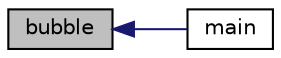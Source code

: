 digraph "bubble"
{
  edge [fontname="Helvetica",fontsize="10",labelfontname="Helvetica",labelfontsize="10"];
  node [fontname="Helvetica",fontsize="10",shape=record];
  rankdir="LR";
  Node0 [label="bubble",height=0.2,width=0.4,color="black", fillcolor="grey75", style="filled", fontcolor="black"];
  Node0 -> Node1 [dir="back",color="midnightblue",fontsize="10",style="solid",fontname="Helvetica"];
  Node1 [label="main",height=0.2,width=0.4,color="black", fillcolor="white", style="filled",URL="$gift_8cpp.html#a51af30a60f9f02777c6396b8247e356f"];
}

